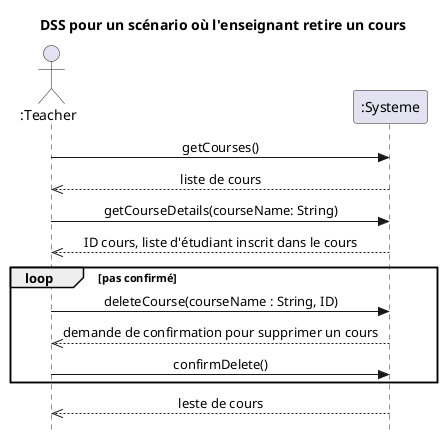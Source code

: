 @startuml
skinparam style strictuml
skinparam defaultfontname Verdana
skinparam sequence {
    MessageAlign center
}
title DSS pour un scénario où l'enseignant retire un cours
actor ":Teacher" as t
participant ":Systeme" as s
t->s : getCourses()
t<<--s : liste de cours
t->s : getCourseDetails(courseName: String)
t<<--s : ID cours, liste d'étudiant inscrit dans le cours
loop pas confirmé
    t->s : deleteCourse(courseName : String, ID)
    t<<--s : demande de confirmation pour supprimer un cours
    t->s : confirmDelete()
    
end loop
t<<--s : leste de cours
@enduml
